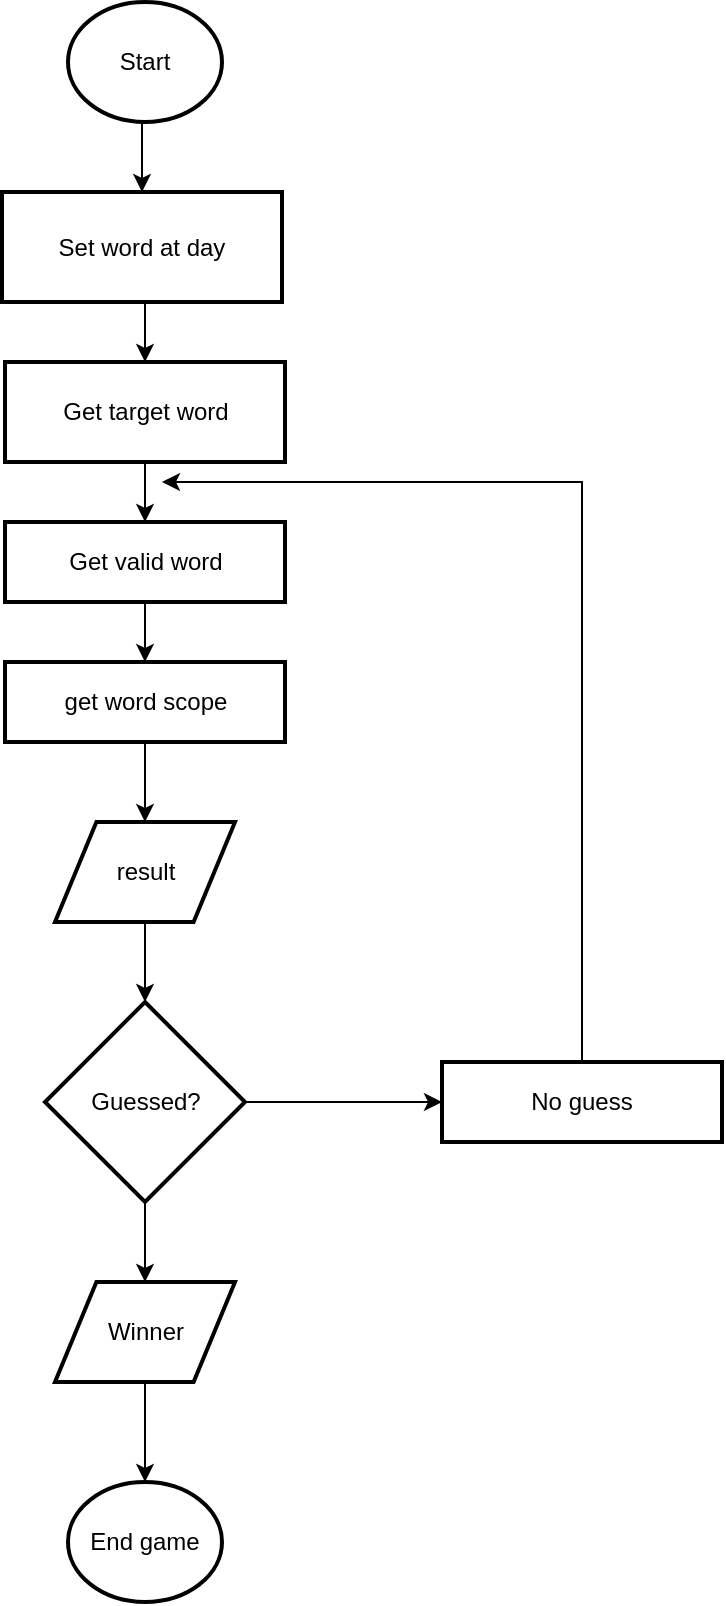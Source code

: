 <mxfile version="20.5.3" type="github">
  <diagram id="vJ-OLFedmzkiEee092t1" name="Página-1">
    <mxGraphModel dx="1597" dy="891" grid="1" gridSize="10" guides="1" tooltips="1" connect="1" arrows="1" fold="1" page="1" pageScale="1" pageWidth="827" pageHeight="1169" math="0" shadow="0">
      <root>
        <mxCell id="0" />
        <mxCell id="1" parent="0" />
        <mxCell id="3GnFHirGCIMH5DdQTUcA-12" style="edgeStyle=orthogonalEdgeStyle;rounded=0;orthogonalLoop=1;jettySize=auto;html=1;exitX=0.5;exitY=1;exitDx=0;exitDy=0;exitPerimeter=0;entryX=0.5;entryY=0;entryDx=0;entryDy=0;" edge="1" parent="1" source="3GnFHirGCIMH5DdQTUcA-1" target="3GnFHirGCIMH5DdQTUcA-2">
          <mxGeometry relative="1" as="geometry" />
        </mxCell>
        <mxCell id="3GnFHirGCIMH5DdQTUcA-1" value="Start" style="strokeWidth=2;html=1;shape=mxgraph.flowchart.start_1;whiteSpace=wrap;rounded=0;" vertex="1" parent="1">
          <mxGeometry x="343" y="20" width="77" height="60" as="geometry" />
        </mxCell>
        <mxCell id="3GnFHirGCIMH5DdQTUcA-14" style="edgeStyle=orthogonalEdgeStyle;rounded=0;orthogonalLoop=1;jettySize=auto;html=1;exitX=0.5;exitY=1;exitDx=0;exitDy=0;entryX=0.5;entryY=0;entryDx=0;entryDy=0;" edge="1" parent="1" source="3GnFHirGCIMH5DdQTUcA-2" target="3GnFHirGCIMH5DdQTUcA-3">
          <mxGeometry relative="1" as="geometry" />
        </mxCell>
        <mxCell id="3GnFHirGCIMH5DdQTUcA-2" value="Set word at day" style="rounded=0;whiteSpace=wrap;html=1;absoluteArcSize=1;arcSize=14;strokeWidth=2;" vertex="1" parent="1">
          <mxGeometry x="310" y="115" width="140" height="55" as="geometry" />
        </mxCell>
        <mxCell id="3GnFHirGCIMH5DdQTUcA-15" style="edgeStyle=orthogonalEdgeStyle;rounded=0;orthogonalLoop=1;jettySize=auto;html=1;exitX=0.5;exitY=1;exitDx=0;exitDy=0;entryX=0.5;entryY=0;entryDx=0;entryDy=0;" edge="1" parent="1" source="3GnFHirGCIMH5DdQTUcA-3" target="3GnFHirGCIMH5DdQTUcA-4">
          <mxGeometry relative="1" as="geometry" />
        </mxCell>
        <mxCell id="3GnFHirGCIMH5DdQTUcA-3" value="Get target word" style="rounded=0;whiteSpace=wrap;html=1;absoluteArcSize=1;arcSize=14;strokeWidth=2;" vertex="1" parent="1">
          <mxGeometry x="311.5" y="200" width="140" height="50" as="geometry" />
        </mxCell>
        <mxCell id="3GnFHirGCIMH5DdQTUcA-16" style="edgeStyle=orthogonalEdgeStyle;rounded=0;orthogonalLoop=1;jettySize=auto;html=1;exitX=0.5;exitY=1;exitDx=0;exitDy=0;entryX=0.5;entryY=0;entryDx=0;entryDy=0;" edge="1" parent="1" source="3GnFHirGCIMH5DdQTUcA-4" target="3GnFHirGCIMH5DdQTUcA-5">
          <mxGeometry relative="1" as="geometry" />
        </mxCell>
        <mxCell id="3GnFHirGCIMH5DdQTUcA-4" value="Get valid word" style="rounded=0;whiteSpace=wrap;html=1;absoluteArcSize=1;arcSize=14;strokeWidth=2;" vertex="1" parent="1">
          <mxGeometry x="311.5" y="280" width="140" height="40" as="geometry" />
        </mxCell>
        <mxCell id="3GnFHirGCIMH5DdQTUcA-17" style="edgeStyle=orthogonalEdgeStyle;rounded=0;orthogonalLoop=1;jettySize=auto;html=1;exitX=0.5;exitY=1;exitDx=0;exitDy=0;entryX=0.5;entryY=0;entryDx=0;entryDy=0;" edge="1" parent="1" source="3GnFHirGCIMH5DdQTUcA-5" target="3GnFHirGCIMH5DdQTUcA-6">
          <mxGeometry relative="1" as="geometry" />
        </mxCell>
        <mxCell id="3GnFHirGCIMH5DdQTUcA-5" value="get word scope" style="rounded=0;whiteSpace=wrap;html=1;absoluteArcSize=1;arcSize=14;strokeWidth=2;" vertex="1" parent="1">
          <mxGeometry x="311.5" y="350" width="140" height="40" as="geometry" />
        </mxCell>
        <mxCell id="3GnFHirGCIMH5DdQTUcA-19" style="edgeStyle=orthogonalEdgeStyle;rounded=0;orthogonalLoop=1;jettySize=auto;html=1;exitX=0.5;exitY=1;exitDx=0;exitDy=0;entryX=0.5;entryY=0;entryDx=0;entryDy=0;entryPerimeter=0;" edge="1" parent="1" source="3GnFHirGCIMH5DdQTUcA-6" target="3GnFHirGCIMH5DdQTUcA-7">
          <mxGeometry relative="1" as="geometry" />
        </mxCell>
        <mxCell id="3GnFHirGCIMH5DdQTUcA-6" value="result" style="shape=parallelogram;html=1;strokeWidth=2;perimeter=parallelogramPerimeter;whiteSpace=wrap;rounded=0;arcSize=12;size=0.23;" vertex="1" parent="1">
          <mxGeometry x="336.5" y="430" width="90" height="50" as="geometry" />
        </mxCell>
        <mxCell id="3GnFHirGCIMH5DdQTUcA-20" style="edgeStyle=orthogonalEdgeStyle;rounded=0;orthogonalLoop=1;jettySize=auto;html=1;exitX=0.5;exitY=1;exitDx=0;exitDy=0;exitPerimeter=0;entryX=0.5;entryY=0;entryDx=0;entryDy=0;" edge="1" parent="1" source="3GnFHirGCIMH5DdQTUcA-7" target="3GnFHirGCIMH5DdQTUcA-8">
          <mxGeometry relative="1" as="geometry" />
        </mxCell>
        <mxCell id="3GnFHirGCIMH5DdQTUcA-21" style="edgeStyle=orthogonalEdgeStyle;rounded=0;orthogonalLoop=1;jettySize=auto;html=1;entryX=0;entryY=0.5;entryDx=0;entryDy=0;" edge="1" parent="1" source="3GnFHirGCIMH5DdQTUcA-7" target="3GnFHirGCIMH5DdQTUcA-10">
          <mxGeometry relative="1" as="geometry" />
        </mxCell>
        <mxCell id="3GnFHirGCIMH5DdQTUcA-7" value="Guessed?" style="strokeWidth=2;html=1;shape=mxgraph.flowchart.decision;whiteSpace=wrap;rounded=0;" vertex="1" parent="1">
          <mxGeometry x="331.5" y="520" width="100" height="100" as="geometry" />
        </mxCell>
        <mxCell id="3GnFHirGCIMH5DdQTUcA-22" style="edgeStyle=orthogonalEdgeStyle;rounded=0;orthogonalLoop=1;jettySize=auto;html=1;" edge="1" parent="1" source="3GnFHirGCIMH5DdQTUcA-8" target="3GnFHirGCIMH5DdQTUcA-9">
          <mxGeometry relative="1" as="geometry" />
        </mxCell>
        <mxCell id="3GnFHirGCIMH5DdQTUcA-8" value="Winner" style="shape=parallelogram;html=1;strokeWidth=2;perimeter=parallelogramPerimeter;whiteSpace=wrap;rounded=0;arcSize=12;size=0.23;" vertex="1" parent="1">
          <mxGeometry x="336.5" y="660" width="90" height="50" as="geometry" />
        </mxCell>
        <mxCell id="3GnFHirGCIMH5DdQTUcA-9" value="End game" style="strokeWidth=2;html=1;shape=mxgraph.flowchart.start_1;whiteSpace=wrap;rounded=0;" vertex="1" parent="1">
          <mxGeometry x="343" y="760" width="77" height="60" as="geometry" />
        </mxCell>
        <mxCell id="3GnFHirGCIMH5DdQTUcA-23" style="edgeStyle=orthogonalEdgeStyle;rounded=0;orthogonalLoop=1;jettySize=auto;html=1;" edge="1" parent="1" source="3GnFHirGCIMH5DdQTUcA-10">
          <mxGeometry relative="1" as="geometry">
            <mxPoint x="390" y="260" as="targetPoint" />
            <Array as="points">
              <mxPoint x="600" y="260" />
              <mxPoint x="530" y="260" />
            </Array>
          </mxGeometry>
        </mxCell>
        <mxCell id="3GnFHirGCIMH5DdQTUcA-10" value="No guess" style="rounded=0;whiteSpace=wrap;html=1;absoluteArcSize=1;arcSize=14;strokeWidth=2;" vertex="1" parent="1">
          <mxGeometry x="530" y="550" width="140" height="40" as="geometry" />
        </mxCell>
      </root>
    </mxGraphModel>
  </diagram>
</mxfile>
